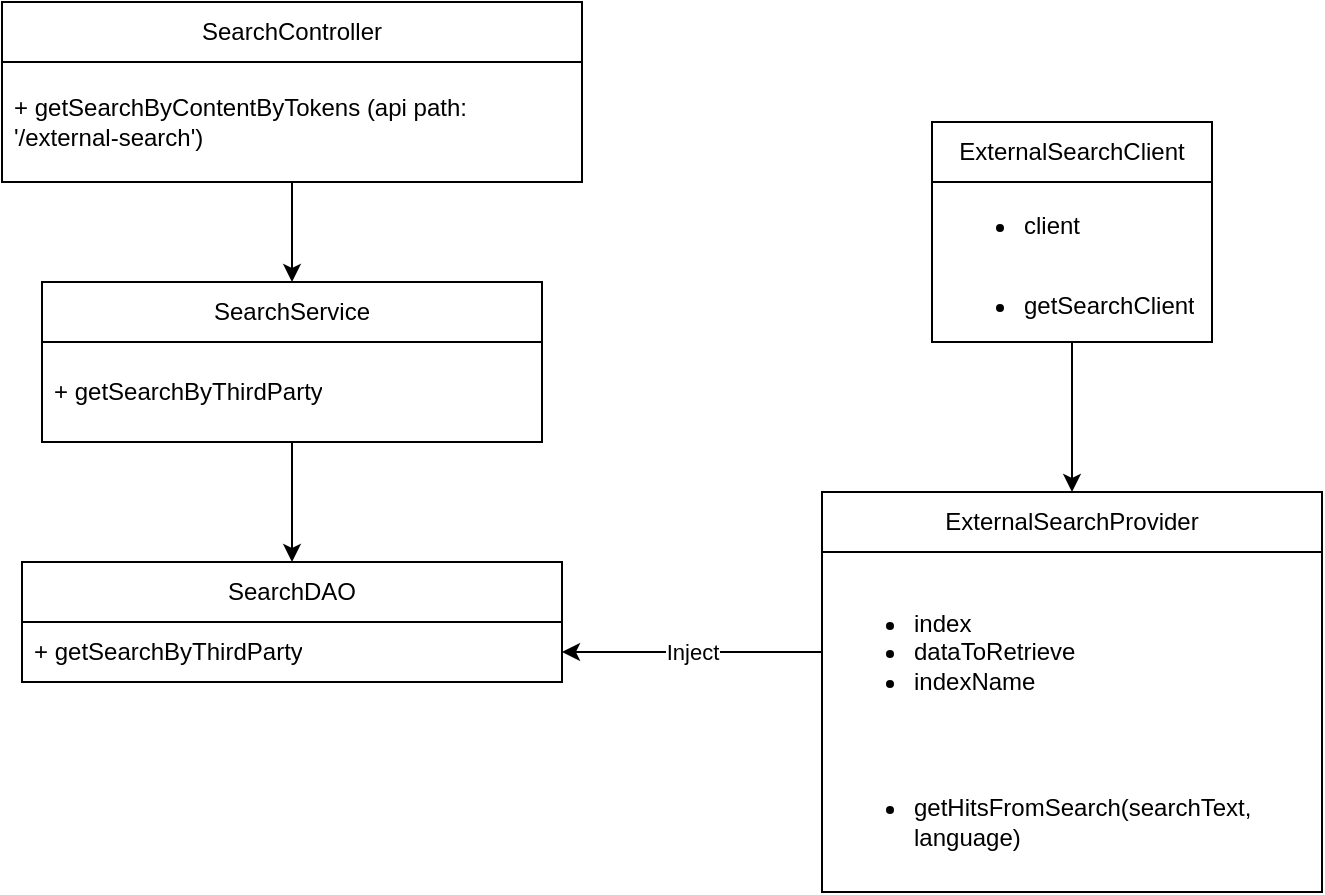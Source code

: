 <mxfile version="21.2.9" type="github">
  <diagram name="Page-1" id="43W1K9Ud9nRU45V3sbpf">
    <mxGraphModel dx="977" dy="579" grid="1" gridSize="10" guides="1" tooltips="1" connect="1" arrows="1" fold="1" page="1" pageScale="1" pageWidth="850" pageHeight="1100" math="0" shadow="0">
      <root>
        <mxCell id="0" />
        <mxCell id="1" parent="0" />
        <mxCell id="4o7Zv2Ha6Yu3OvqCWYXX-11" style="edgeStyle=orthogonalEdgeStyle;rounded=0;orthogonalLoop=1;jettySize=auto;html=1;exitX=0.5;exitY=1;exitDx=0;exitDy=0;entryX=0.5;entryY=0;entryDx=0;entryDy=0;" edge="1" parent="1" source="4o7Zv2Ha6Yu3OvqCWYXX-3" target="4o7Zv2Ha6Yu3OvqCWYXX-7">
          <mxGeometry relative="1" as="geometry" />
        </mxCell>
        <mxCell id="4o7Zv2Ha6Yu3OvqCWYXX-3" value="SearchController" style="swimlane;fontStyle=0;childLayout=stackLayout;horizontal=1;startSize=30;horizontalStack=0;resizeParent=1;resizeParentMax=0;resizeLast=0;collapsible=1;marginBottom=0;whiteSpace=wrap;html=1;" vertex="1" parent="1">
          <mxGeometry x="280" y="90" width="290" height="90" as="geometry">
            <mxRectangle x="280" y="90" width="130" height="30" as="alternateBounds" />
          </mxGeometry>
        </mxCell>
        <mxCell id="4o7Zv2Ha6Yu3OvqCWYXX-4" value="+ getSearchByContentByTokens (api path: &#39;/external-search&#39;)" style="text;strokeColor=none;fillColor=none;align=left;verticalAlign=middle;spacingLeft=4;spacingRight=4;overflow=hidden;points=[[0,0.5],[1,0.5]];portConstraint=eastwest;rotatable=0;whiteSpace=wrap;html=1;" vertex="1" parent="4o7Zv2Ha6Yu3OvqCWYXX-3">
          <mxGeometry y="30" width="290" height="60" as="geometry" />
        </mxCell>
        <mxCell id="4o7Zv2Ha6Yu3OvqCWYXX-18" style="edgeStyle=orthogonalEdgeStyle;rounded=0;orthogonalLoop=1;jettySize=auto;html=1;exitX=0.5;exitY=1;exitDx=0;exitDy=0;" edge="1" parent="1" source="4o7Zv2Ha6Yu3OvqCWYXX-7" target="4o7Zv2Ha6Yu3OvqCWYXX-19">
          <mxGeometry relative="1" as="geometry">
            <mxPoint x="425" y="440" as="targetPoint" />
          </mxGeometry>
        </mxCell>
        <mxCell id="4o7Zv2Ha6Yu3OvqCWYXX-7" value="SearchService" style="swimlane;fontStyle=0;childLayout=stackLayout;horizontal=1;startSize=30;horizontalStack=0;resizeParent=1;resizeParentMax=0;resizeLast=0;collapsible=1;marginBottom=0;whiteSpace=wrap;html=1;" vertex="1" parent="1">
          <mxGeometry x="300" y="230" width="250" height="80" as="geometry" />
        </mxCell>
        <mxCell id="4o7Zv2Ha6Yu3OvqCWYXX-8" value="+ getSearchByThirdParty" style="text;strokeColor=none;fillColor=none;align=left;verticalAlign=middle;spacingLeft=4;spacingRight=4;overflow=hidden;points=[[0,0.5],[1,0.5]];portConstraint=eastwest;rotatable=0;whiteSpace=wrap;html=1;" vertex="1" parent="4o7Zv2Ha6Yu3OvqCWYXX-7">
          <mxGeometry y="30" width="250" height="50" as="geometry" />
        </mxCell>
        <mxCell id="4o7Zv2Ha6Yu3OvqCWYXX-19" value="SearchDAO" style="swimlane;fontStyle=0;childLayout=stackLayout;horizontal=1;startSize=30;horizontalStack=0;resizeParent=1;resizeParentMax=0;resizeLast=0;collapsible=1;marginBottom=0;whiteSpace=wrap;html=1;" vertex="1" parent="1">
          <mxGeometry x="290" y="370" width="270" height="60" as="geometry" />
        </mxCell>
        <mxCell id="4o7Zv2Ha6Yu3OvqCWYXX-20" value="+ getSearchByThirdParty" style="text;strokeColor=none;fillColor=none;align=left;verticalAlign=middle;spacingLeft=4;spacingRight=4;overflow=hidden;points=[[0,0.5],[1,0.5]];portConstraint=eastwest;rotatable=0;whiteSpace=wrap;html=1;" vertex="1" parent="4o7Zv2Ha6Yu3OvqCWYXX-19">
          <mxGeometry y="30" width="270" height="30" as="geometry" />
        </mxCell>
        <mxCell id="4o7Zv2Ha6Yu3OvqCWYXX-23" value="ExternalSearchProvider" style="swimlane;fontStyle=0;childLayout=stackLayout;horizontal=1;startSize=30;horizontalStack=0;resizeParent=1;resizeParentMax=0;resizeLast=0;collapsible=1;marginBottom=0;whiteSpace=wrap;html=1;" vertex="1" parent="1">
          <mxGeometry x="690" y="335" width="250" height="200" as="geometry" />
        </mxCell>
        <mxCell id="4o7Zv2Ha6Yu3OvqCWYXX-24" value="&lt;div&gt;&lt;ul&gt;&lt;li&gt;index&lt;/li&gt;&lt;li&gt;dataToRetrieve&lt;/li&gt;&lt;li&gt;indexName&lt;br&gt;&lt;/li&gt;&lt;/ul&gt;&lt;/div&gt;" style="text;strokeColor=none;fillColor=none;align=left;verticalAlign=middle;spacingLeft=4;spacingRight=4;overflow=hidden;points=[[0,0.5],[1,0.5]];portConstraint=eastwest;rotatable=0;whiteSpace=wrap;html=1;" vertex="1" parent="4o7Zv2Ha6Yu3OvqCWYXX-23">
          <mxGeometry y="30" width="250" height="100" as="geometry" />
        </mxCell>
        <mxCell id="4o7Zv2Ha6Yu3OvqCWYXX-25" value="&lt;ul&gt;&lt;li&gt;getHitsFromSearch(searchText, language)&lt;br&gt;&lt;/li&gt;&lt;/ul&gt;" style="text;strokeColor=none;fillColor=none;align=left;verticalAlign=middle;spacingLeft=4;spacingRight=4;overflow=hidden;points=[[0,0.5],[1,0.5]];portConstraint=eastwest;rotatable=0;whiteSpace=wrap;html=1;" vertex="1" parent="4o7Zv2Ha6Yu3OvqCWYXX-23">
          <mxGeometry y="130" width="250" height="70" as="geometry" />
        </mxCell>
        <mxCell id="4o7Zv2Ha6Yu3OvqCWYXX-28" value="&lt;div&gt;Inject&lt;/div&gt;" style="edgeStyle=orthogonalEdgeStyle;rounded=0;orthogonalLoop=1;jettySize=auto;html=1;exitX=0;exitY=0.5;exitDx=0;exitDy=0;entryX=1;entryY=0.5;entryDx=0;entryDy=0;" edge="1" parent="1" source="4o7Zv2Ha6Yu3OvqCWYXX-24" target="4o7Zv2Ha6Yu3OvqCWYXX-20">
          <mxGeometry relative="1" as="geometry" />
        </mxCell>
        <mxCell id="4o7Zv2Ha6Yu3OvqCWYXX-35" style="edgeStyle=orthogonalEdgeStyle;rounded=0;orthogonalLoop=1;jettySize=auto;html=1;" edge="1" parent="1" source="4o7Zv2Ha6Yu3OvqCWYXX-30" target="4o7Zv2Ha6Yu3OvqCWYXX-23">
          <mxGeometry relative="1" as="geometry" />
        </mxCell>
        <mxCell id="4o7Zv2Ha6Yu3OvqCWYXX-30" value="ExternalSearchClient" style="swimlane;fontStyle=0;childLayout=stackLayout;horizontal=1;startSize=30;horizontalStack=0;resizeParent=1;resizeParentMax=0;resizeLast=0;collapsible=1;marginBottom=0;whiteSpace=wrap;html=1;" vertex="1" parent="1">
          <mxGeometry x="745" y="150" width="140" height="110" as="geometry" />
        </mxCell>
        <mxCell id="4o7Zv2Ha6Yu3OvqCWYXX-31" value="&lt;ul&gt;&lt;li&gt;client&lt;/li&gt;&lt;/ul&gt;" style="text;strokeColor=none;fillColor=none;align=left;verticalAlign=middle;spacingLeft=4;spacingRight=4;overflow=hidden;points=[[0,0.5],[1,0.5]];portConstraint=eastwest;rotatable=0;whiteSpace=wrap;html=1;" vertex="1" parent="4o7Zv2Ha6Yu3OvqCWYXX-30">
          <mxGeometry y="30" width="140" height="40" as="geometry" />
        </mxCell>
        <mxCell id="4o7Zv2Ha6Yu3OvqCWYXX-32" value="&lt;ul&gt;&lt;li&gt;getSearchClient&lt;/li&gt;&lt;/ul&gt;" style="text;strokeColor=none;fillColor=none;align=left;verticalAlign=middle;spacingLeft=4;spacingRight=4;overflow=hidden;points=[[0,0.5],[1,0.5]];portConstraint=eastwest;rotatable=0;whiteSpace=wrap;html=1;" vertex="1" parent="4o7Zv2Ha6Yu3OvqCWYXX-30">
          <mxGeometry y="70" width="140" height="40" as="geometry" />
        </mxCell>
      </root>
    </mxGraphModel>
  </diagram>
</mxfile>
